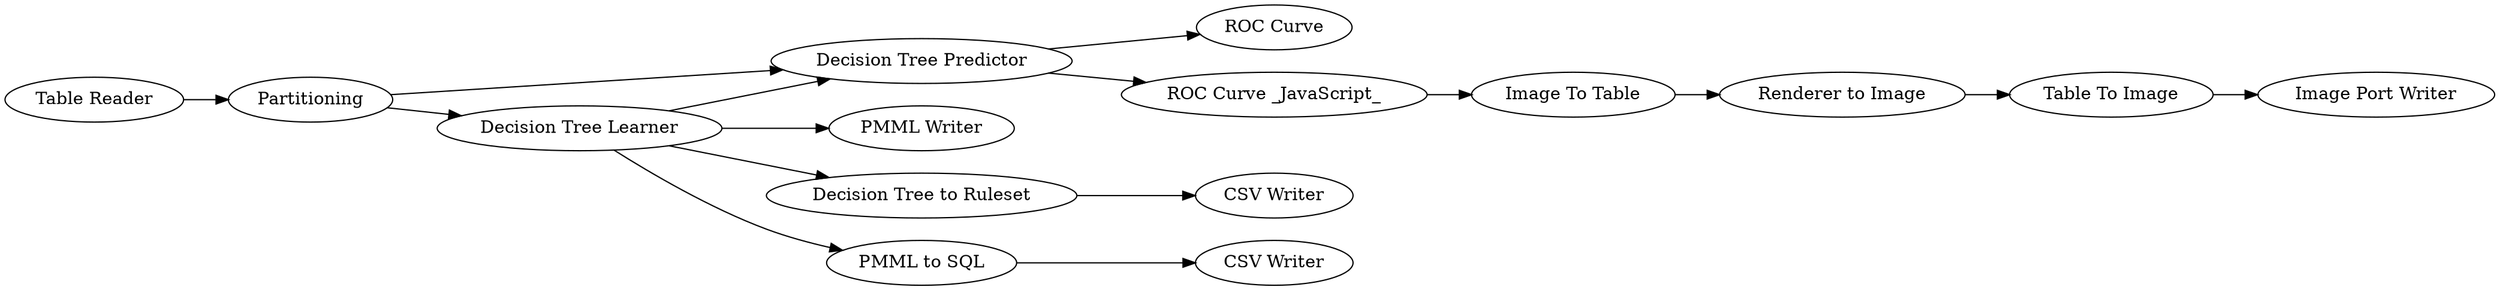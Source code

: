 digraph {
	466 -> 472
	246 -> 146
	465 -> 467
	466 -> 468
	466 -> 467
	244 -> 245
	1 -> 465
	465 -> 466
	468 -> 469
	466 -> 459
	467 -> 470
	467 -> 471
	471 -> 244
	245 -> 246
	459 -> 464
	245 [label="Renderer to Image"]
	459 [label="PMML to SQL"]
	246 [label="Table To Image"]
	467 [label="Decision Tree Predictor"]
	472 [label="PMML Writer"]
	468 [label="Decision Tree to Ruleset"]
	1 [label="Table Reader"]
	469 [label="CSV Writer"]
	464 [label="CSV Writer"]
	244 [label="Image To Table"]
	465 [label=Partitioning]
	471 [label="ROC Curve _JavaScript_"]
	470 [label="ROC Curve"]
	466 [label="Decision Tree Learner"]
	146 [label="Image Port Writer"]
	rankdir=LR
}
